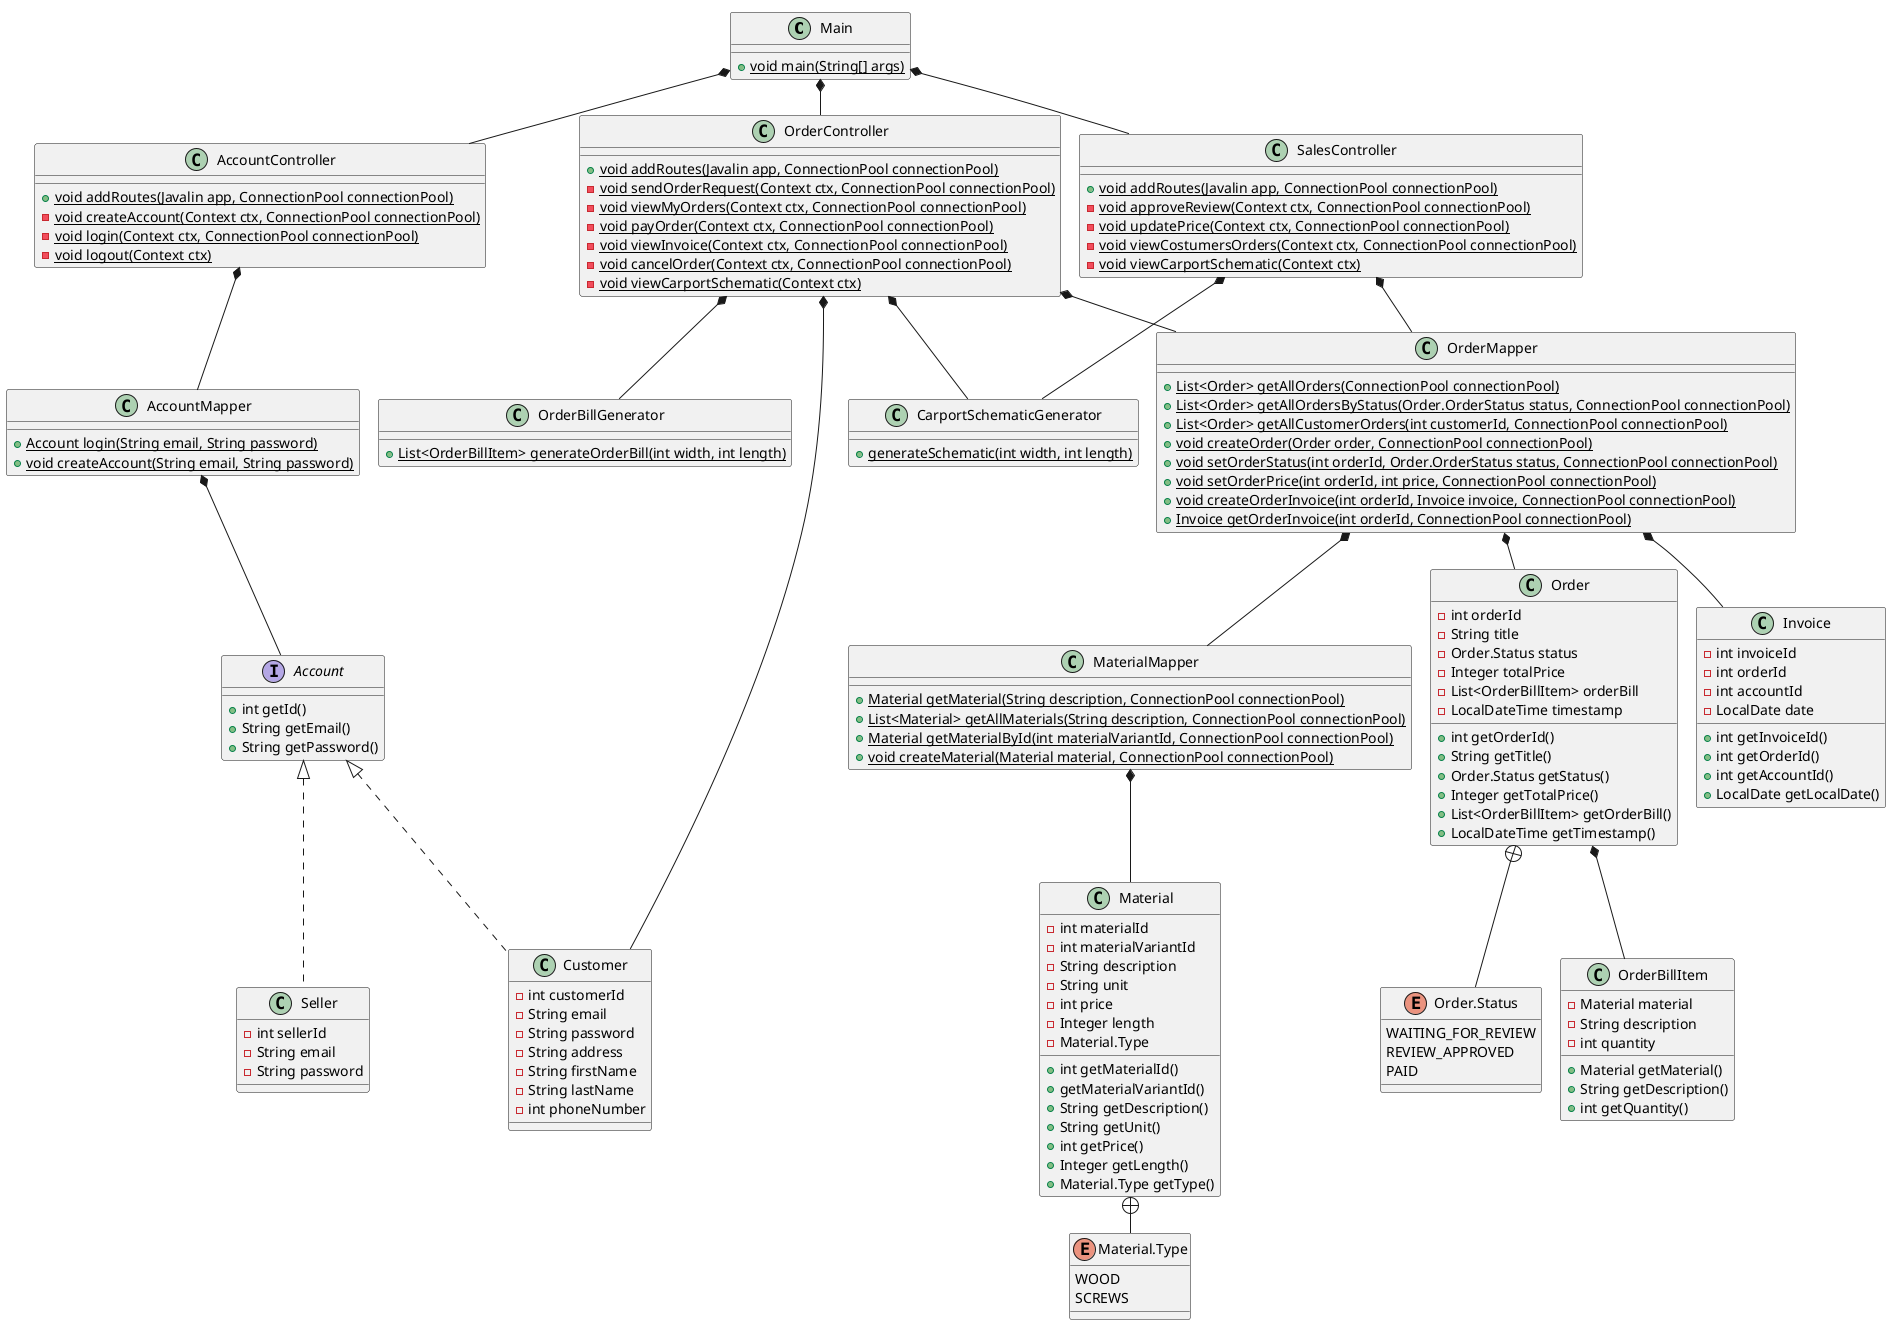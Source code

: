 @startuml
'https://plantuml.com/class-diagram
!pragma layout smetana
set separator none

class Main {
    + {static} void main(String[] args)
}

class AccountController {
    + {static} void addRoutes(Javalin app, ConnectionPool connectionPool)
    - {static} void createAccount(Context ctx, ConnectionPool connectionPool)
    - {static} void login(Context ctx, ConnectionPool connectionPool)
    - {static} void logout(Context ctx)
}

class SalesController {
    + {static} void addRoutes(Javalin app, ConnectionPool connectionPool)
    - {static} void approveReview(Context ctx, ConnectionPool connectionPool)
    - {static} void updatePrice(Context ctx, ConnectionPool connectionPool)
    - {static} void viewCostumersOrders(Context ctx, ConnectionPool connectionPool)
    - {static} void viewCarportSchematic(Context ctx)
}

class OrderController {
    + {static} void addRoutes(Javalin app, ConnectionPool connectionPool)
    - {static} void sendOrderRequest(Context ctx, ConnectionPool connectionPool)
    - {static} void viewMyOrders(Context ctx, ConnectionPool connectionPool)
    - {static} void payOrder(Context ctx, ConnectionPool connectionPool)
    - {static} void viewInvoice(Context ctx, ConnectionPool connectionPool)
    - {static} void cancelOrder(Context ctx, ConnectionPool connectionPool)
    - {static} void viewCarportSchematic(Context ctx)
}

class AccountMapper {
    + {static} Account login(String email, String password)
    + {static} void createAccount(String email, String password)
}

class OrderMapper {
    + {static} List<Order> getAllOrders(ConnectionPool connectionPool)
    + {static} List<Order> getAllOrdersByStatus(Order.OrderStatus status, ConnectionPool connectionPool)
    + {static} List<Order> getAllCustomerOrders(int customerId, ConnectionPool connectionPool)
    + {static} void createOrder(Order order, ConnectionPool connectionPool)
    + {static} void setOrderStatus(int orderId, Order.OrderStatus status, ConnectionPool connectionPool)
    + {static} void setOrderPrice(int orderId, int price, ConnectionPool connectionPool)
    + {static} void createOrderInvoice(int orderId, Invoice invoice, ConnectionPool connectionPool)
    + {static} Invoice getOrderInvoice(int orderId, ConnectionPool connectionPool)
}

class MaterialMapper {
    + {static} Material getMaterial(String description, ConnectionPool connectionPool)
    + {static} List<Material> getAllMaterials(String description, ConnectionPool connectionPool)
    + {static} Material getMaterialById(int materialVariantId, ConnectionPool connectionPool)
    + {static} void createMaterial(Material material, ConnectionPool connectionPool)
}

interface Account {
    + int getId()
    + String getEmail()
    + String getPassword()
}

class Seller implements Account {
    - int sellerId
    - String email
    - String password
}

class Customer implements Account {
    - int customerId
    - String email
    - String password
    - String address
    - String firstName
    - String lastName
    - int phoneNumber
}

class CarportSchematicGenerator {
    + {static} generateSchematic(int width, int length)
}

class OrderBillGenerator {
    + {static} List<OrderBillItem> generateOrderBill(int width, int length)
}

class Order {
    - int orderId
    - String title
    - Order.Status status
    - Integer totalPrice
    - List<OrderBillItem> orderBill
    - LocalDateTime timestamp

    + int getOrderId()
    + String getTitle()
    + Order.Status getStatus()
    + Integer getTotalPrice()
    + List<OrderBillItem> getOrderBill()
    + LocalDateTime getTimestamp()
}

enum Order.Status {
    WAITING_FOR_REVIEW
    REVIEW_APPROVED
    PAID
}

class OrderBillItem {
    - Material material
    - String description
    - int quantity

    + Material getMaterial()
    + String getDescription()
    + int getQuantity()
}

class Invoice {
    - int invoiceId
    - int orderId
    - int accountId
    - LocalDate date

    + int getInvoiceId()
    + int getOrderId()
    + int getAccountId()
    + LocalDate getLocalDate()
}

class Material {
    - int materialId
    - int materialVariantId
    - String description
    - String unit
    - int price
    - Integer length
    - Material.Type

    + int getMaterialId()
    + getMaterialVariantId()
    + String getDescription()
    + String getUnit()
    + int getPrice()
    + Integer getLength()
    + Material.Type getType()
}

enum Material.Type {
    WOOD
    SCREWS
}

Main *-- AccountController
Main *-- OrderController
Main *-- SalesController

AccountController *-- AccountMapper
OrderController *-- OrderMapper
SalesController *-- OrderMapper

OrderController *-- CarportSchematicGenerator
OrderController *-- OrderBillGenerator
OrderController *-- Customer
SalesController *-- CarportSchematicGenerator

AccountMapper *-- Account
OrderMapper *-- Order
OrderMapper *-- Invoice
OrderMapper *-- MaterialMapper
MaterialMapper *-- Material

Order *-- OrderBillItem
Order +-- Order.Status

Material +-- Material.Type

@enduml